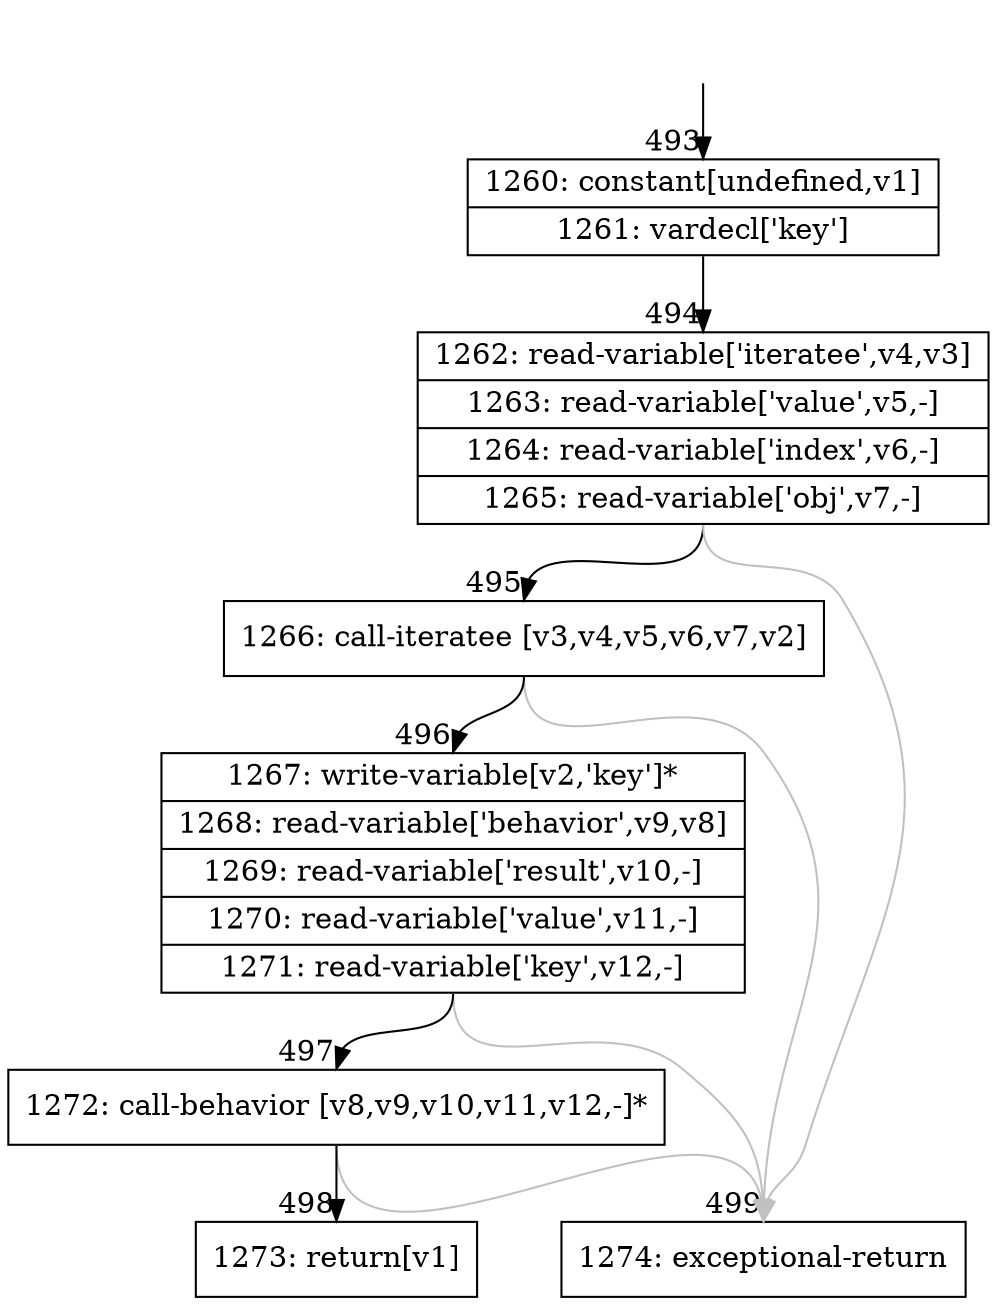 digraph {
rankdir="TD"
BB_entry46[shape=none,label=""];
BB_entry46 -> BB493 [tailport=s, headport=n, headlabel="    493"]
BB493 [shape=record label="{1260: constant[undefined,v1]|1261: vardecl['key']}" ] 
BB493 -> BB494 [tailport=s, headport=n, headlabel="      494"]
BB494 [shape=record label="{1262: read-variable['iteratee',v4,v3]|1263: read-variable['value',v5,-]|1264: read-variable['index',v6,-]|1265: read-variable['obj',v7,-]}" ] 
BB494 -> BB495 [tailport=s, headport=n, headlabel="      495"]
BB494 -> BB499 [tailport=s, headport=n, color=gray, headlabel="      499"]
BB495 [shape=record label="{1266: call-iteratee [v3,v4,v5,v6,v7,v2]}" ] 
BB495 -> BB496 [tailport=s, headport=n, headlabel="      496"]
BB495 -> BB499 [tailport=s, headport=n, color=gray]
BB496 [shape=record label="{1267: write-variable[v2,'key']*|1268: read-variable['behavior',v9,v8]|1269: read-variable['result',v10,-]|1270: read-variable['value',v11,-]|1271: read-variable['key',v12,-]}" ] 
BB496 -> BB497 [tailport=s, headport=n, headlabel="      497"]
BB496 -> BB499 [tailport=s, headport=n, color=gray]
BB497 [shape=record label="{1272: call-behavior [v8,v9,v10,v11,v12,-]*}" ] 
BB497 -> BB498 [tailport=s, headport=n, headlabel="      498"]
BB497 -> BB499 [tailport=s, headport=n, color=gray]
BB498 [shape=record label="{1273: return[v1]}" ] 
BB499 [shape=record label="{1274: exceptional-return}" ] 
//#$~ 400
}
